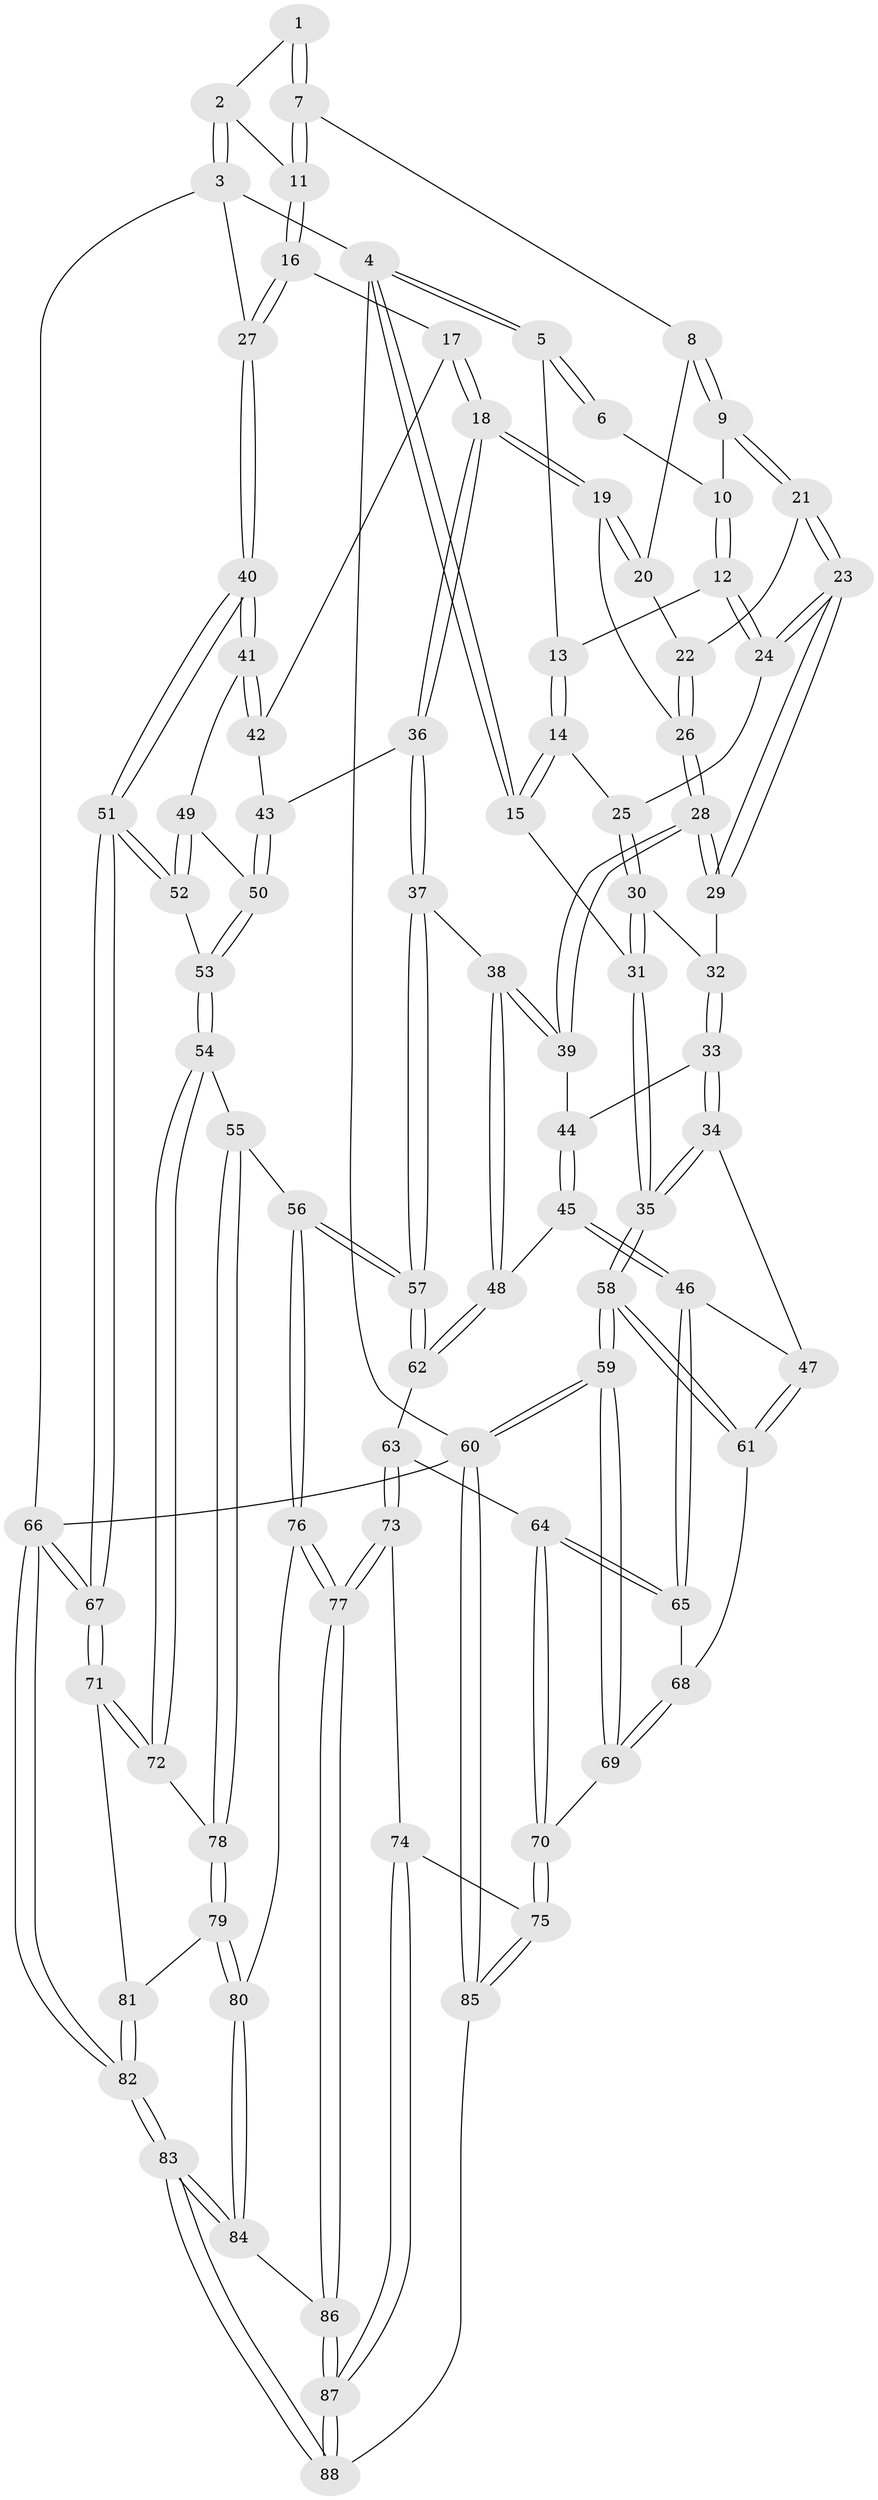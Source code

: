 // coarse degree distribution, {3: 0.07692307692307693, 5: 0.34615384615384615, 6: 0.09615384615384616, 4: 0.4807692307692308}
// Generated by graph-tools (version 1.1) at 2025/24/03/03/25 07:24:32]
// undirected, 88 vertices, 217 edges
graph export_dot {
graph [start="1"]
  node [color=gray90,style=filled];
  1 [pos="+0.6277442893234156+0"];
  2 [pos="+0.9684515194613924+0"];
  3 [pos="+1+0"];
  4 [pos="+0+0"];
  5 [pos="+0.16052814885093344+0"];
  6 [pos="+0.37693677368810796+0"];
  7 [pos="+0.6344920168098592+0"];
  8 [pos="+0.6328123857360576+0"];
  9 [pos="+0.43395829675814457+0.10055812729993144"];
  10 [pos="+0.41108833593155536+0.01284206160584113"];
  11 [pos="+0.7889268213371616+0.12303091137260913"];
  12 [pos="+0.30568176852383816+0.10506736413610561"];
  13 [pos="+0.18132384613098018+0"];
  14 [pos="+0.13012448543717764+0.17518139450873338"];
  15 [pos="+0+0"];
  16 [pos="+0.8252044261052306+0.1868192312971236"];
  17 [pos="+0.7407112685535402+0.2873186527235789"];
  18 [pos="+0.7336282658984203+0.2898505519757222"];
  19 [pos="+0.6950199354145137+0.2734480983501904"];
  20 [pos="+0.6016388081334518+0.07828365934868838"];
  21 [pos="+0.42354280333441047+0.1849799405424274"];
  22 [pos="+0.5184567097092201+0.14689636960110072"];
  23 [pos="+0.40746211771004737+0.20682585576596274"];
  24 [pos="+0.3082492190790829+0.11116613385283192"];
  25 [pos="+0.13343929373091779+0.20656523896057474"];
  26 [pos="+0.6869400576290393+0.2732381170638525"];
  27 [pos="+1+0.06364711239093164"];
  28 [pos="+0.40897197311988776+0.30556252035178155"];
  29 [pos="+0.3990746255495636+0.2866796947936503"];
  30 [pos="+0.13077441084339103+0.22775745302527634"];
  31 [pos="+0+0.2839584751494711"];
  32 [pos="+0.15750120564526837+0.26048447721010853"];
  33 [pos="+0.14052602342313453+0.38609768438221087"];
  34 [pos="+0.07455661774432204+0.44365979384037324"];
  35 [pos="+0+0.3767988504867273"];
  36 [pos="+0.6796221538469651+0.44111605812852533"];
  37 [pos="+0.6470643717865312+0.4921742807245983"];
  38 [pos="+0.43880148747905573+0.444054517842786"];
  39 [pos="+0.408951126590968+0.3093679406493724"];
  40 [pos="+1+0.35028342569681187"];
  41 [pos="+0.9516349853696894+0.42029804650660674"];
  42 [pos="+0.829698985773299+0.35972778579274123"];
  43 [pos="+0.8213617806801774+0.4866813559921803"];
  44 [pos="+0.21516013945717546+0.43231971825755944"];
  45 [pos="+0.25399662460472183+0.5294479883364688"];
  46 [pos="+0.2278591676841428+0.5630625306508314"];
  47 [pos="+0.09489651204134074+0.5258768610196439"];
  48 [pos="+0.4135043448364346+0.49150138046747877"];
  49 [pos="+0.9369062480036747+0.4450885067978044"];
  50 [pos="+0.8500371983252301+0.5208149712680678"];
  51 [pos="+1+0.6984103421875318"];
  52 [pos="+0.9505863759614848+0.617769264312378"];
  53 [pos="+0.8249532942169423+0.6250267220455626"];
  54 [pos="+0.8000432217753348+0.6423629014939788"];
  55 [pos="+0.7813300584173679+0.6487964314242379"];
  56 [pos="+0.6907847759956471+0.6388385461575525"];
  57 [pos="+0.6827847285468623+0.6292262741089574"];
  58 [pos="+0+0.7226957753648042"];
  59 [pos="+0+1"];
  60 [pos="+0+1"];
  61 [pos="+0.042067020483595244+0.6101302842362182"];
  62 [pos="+0.4347177793044503+0.6456926770414392"];
  63 [pos="+0.4322487127593046+0.6507093735984348"];
  64 [pos="+0.2652332559112384+0.6684603110701254"];
  65 [pos="+0.22814813514147186+0.580386376513561"];
  66 [pos="+1+1"];
  67 [pos="+1+0.7697905193741497"];
  68 [pos="+0.1194587951785769+0.6573642715059753"];
  69 [pos="+0.17999118731992234+0.8162790783862552"];
  70 [pos="+0.20551133641231137+0.8136560347633349"];
  71 [pos="+1+0.79879739723579"];
  72 [pos="+0.9676822882352313+0.7939876773821187"];
  73 [pos="+0.4440414307562763+0.79618771336665"];
  74 [pos="+0.3166436873229564+0.8529574089866748"];
  75 [pos="+0.28889876941313364+0.8561697202696821"];
  76 [pos="+0.6326961246732121+0.7873619712934309"];
  77 [pos="+0.5453512812896533+0.8505797308939768"];
  78 [pos="+0.8277555453237257+0.8294684111219311"];
  79 [pos="+0.8113384845831337+0.8606613981520138"];
  80 [pos="+0.7744786529462802+0.8846673166493361"];
  81 [pos="+0.8973520989419457+0.9188777351564367"];
  82 [pos="+1+1"];
  83 [pos="+0.8171341298440886+1"];
  84 [pos="+0.7558773567948219+0.9612136930475965"];
  85 [pos="+0.2784450881909532+1"];
  86 [pos="+0.5512681251409939+0.9075103796541053"];
  87 [pos="+0.509585260446155+1"];
  88 [pos="+0.5084823140591871+1"];
  1 -- 2;
  1 -- 7;
  1 -- 7;
  2 -- 3;
  2 -- 3;
  2 -- 11;
  3 -- 4;
  3 -- 27;
  3 -- 66;
  4 -- 5;
  4 -- 5;
  4 -- 15;
  4 -- 15;
  4 -- 60;
  5 -- 6;
  5 -- 6;
  5 -- 13;
  6 -- 10;
  7 -- 8;
  7 -- 11;
  7 -- 11;
  8 -- 9;
  8 -- 9;
  8 -- 20;
  9 -- 10;
  9 -- 21;
  9 -- 21;
  10 -- 12;
  10 -- 12;
  11 -- 16;
  11 -- 16;
  12 -- 13;
  12 -- 24;
  12 -- 24;
  13 -- 14;
  13 -- 14;
  14 -- 15;
  14 -- 15;
  14 -- 25;
  15 -- 31;
  16 -- 17;
  16 -- 27;
  16 -- 27;
  17 -- 18;
  17 -- 18;
  17 -- 42;
  18 -- 19;
  18 -- 19;
  18 -- 36;
  18 -- 36;
  19 -- 20;
  19 -- 20;
  19 -- 26;
  20 -- 22;
  21 -- 22;
  21 -- 23;
  21 -- 23;
  22 -- 26;
  22 -- 26;
  23 -- 24;
  23 -- 24;
  23 -- 29;
  23 -- 29;
  24 -- 25;
  25 -- 30;
  25 -- 30;
  26 -- 28;
  26 -- 28;
  27 -- 40;
  27 -- 40;
  28 -- 29;
  28 -- 29;
  28 -- 39;
  28 -- 39;
  29 -- 32;
  30 -- 31;
  30 -- 31;
  30 -- 32;
  31 -- 35;
  31 -- 35;
  32 -- 33;
  32 -- 33;
  33 -- 34;
  33 -- 34;
  33 -- 44;
  34 -- 35;
  34 -- 35;
  34 -- 47;
  35 -- 58;
  35 -- 58;
  36 -- 37;
  36 -- 37;
  36 -- 43;
  37 -- 38;
  37 -- 57;
  37 -- 57;
  38 -- 39;
  38 -- 39;
  38 -- 48;
  38 -- 48;
  39 -- 44;
  40 -- 41;
  40 -- 41;
  40 -- 51;
  40 -- 51;
  41 -- 42;
  41 -- 42;
  41 -- 49;
  42 -- 43;
  43 -- 50;
  43 -- 50;
  44 -- 45;
  44 -- 45;
  45 -- 46;
  45 -- 46;
  45 -- 48;
  46 -- 47;
  46 -- 65;
  46 -- 65;
  47 -- 61;
  47 -- 61;
  48 -- 62;
  48 -- 62;
  49 -- 50;
  49 -- 52;
  49 -- 52;
  50 -- 53;
  50 -- 53;
  51 -- 52;
  51 -- 52;
  51 -- 67;
  51 -- 67;
  52 -- 53;
  53 -- 54;
  53 -- 54;
  54 -- 55;
  54 -- 72;
  54 -- 72;
  55 -- 56;
  55 -- 78;
  55 -- 78;
  56 -- 57;
  56 -- 57;
  56 -- 76;
  56 -- 76;
  57 -- 62;
  57 -- 62;
  58 -- 59;
  58 -- 59;
  58 -- 61;
  58 -- 61;
  59 -- 60;
  59 -- 60;
  59 -- 69;
  59 -- 69;
  60 -- 85;
  60 -- 85;
  60 -- 66;
  61 -- 68;
  62 -- 63;
  63 -- 64;
  63 -- 73;
  63 -- 73;
  64 -- 65;
  64 -- 65;
  64 -- 70;
  64 -- 70;
  65 -- 68;
  66 -- 67;
  66 -- 67;
  66 -- 82;
  66 -- 82;
  67 -- 71;
  67 -- 71;
  68 -- 69;
  68 -- 69;
  69 -- 70;
  70 -- 75;
  70 -- 75;
  71 -- 72;
  71 -- 72;
  71 -- 81;
  72 -- 78;
  73 -- 74;
  73 -- 77;
  73 -- 77;
  74 -- 75;
  74 -- 87;
  74 -- 87;
  75 -- 85;
  75 -- 85;
  76 -- 77;
  76 -- 77;
  76 -- 80;
  77 -- 86;
  77 -- 86;
  78 -- 79;
  78 -- 79;
  79 -- 80;
  79 -- 80;
  79 -- 81;
  80 -- 84;
  80 -- 84;
  81 -- 82;
  81 -- 82;
  82 -- 83;
  82 -- 83;
  83 -- 84;
  83 -- 84;
  83 -- 88;
  83 -- 88;
  84 -- 86;
  85 -- 88;
  86 -- 87;
  86 -- 87;
  87 -- 88;
  87 -- 88;
}
